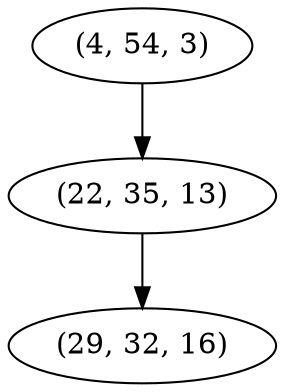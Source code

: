 digraph tree {
    "(4, 54, 3)";
    "(22, 35, 13)";
    "(29, 32, 16)";
    "(4, 54, 3)" -> "(22, 35, 13)";
    "(22, 35, 13)" -> "(29, 32, 16)";
}
